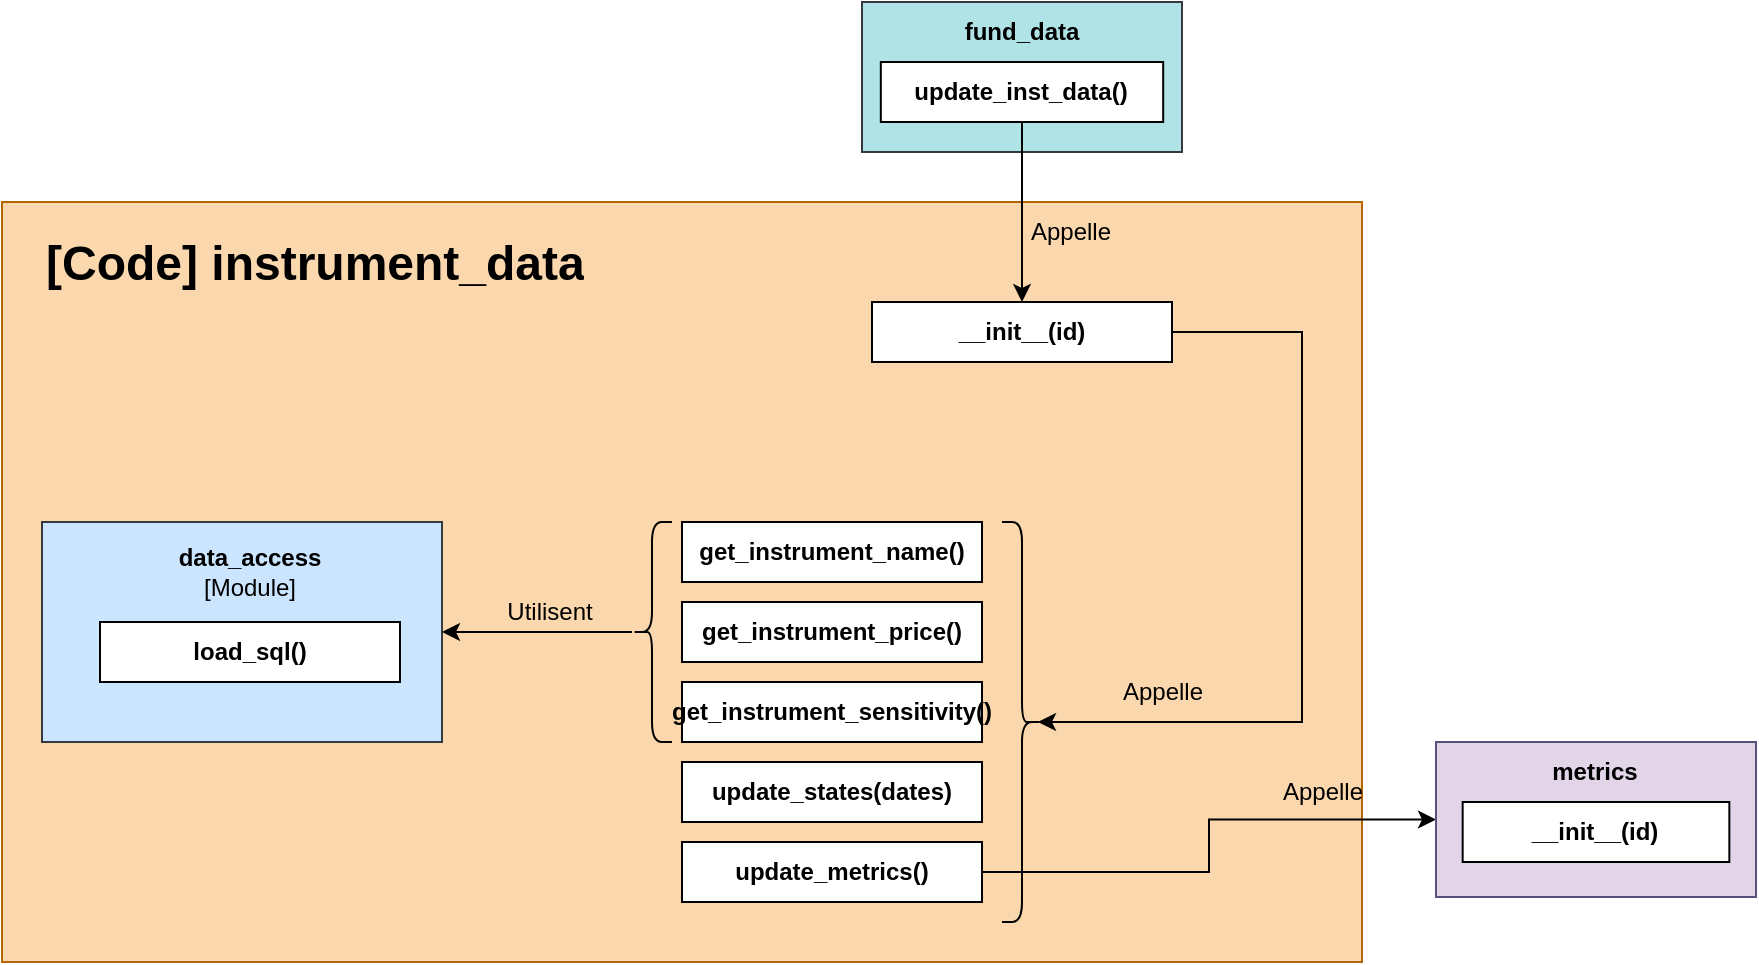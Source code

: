 <mxfile version="27.2.0">
  <diagram name="Page-1" id="Q03mOEjLCUK7g8BEIFQ6">
    <mxGraphModel dx="1418" dy="828" grid="1" gridSize="10" guides="1" tooltips="1" connect="1" arrows="1" fold="1" page="1" pageScale="1" pageWidth="827" pageHeight="1169" math="0" shadow="0">
      <root>
        <mxCell id="0" />
        <mxCell id="1" parent="0" />
        <mxCell id="dNTM_w17dcvoNcmzV2YH-1" value="&lt;div&gt;&lt;div&gt;&lt;div&gt;&lt;br&gt;&lt;/div&gt;&lt;/div&gt;&lt;/div&gt;" style="rounded=0;whiteSpace=wrap;html=1;fillColor=#fad7ac;strokeColor=#b46504;" parent="1" vertex="1">
          <mxGeometry x="110" y="340" width="680" height="380" as="geometry" />
        </mxCell>
        <mxCell id="dNTM_w17dcvoNcmzV2YH-4" value="" style="group" parent="1" vertex="1" connectable="0">
          <mxGeometry x="130" y="500" width="200" height="110" as="geometry" />
        </mxCell>
        <mxCell id="dNTM_w17dcvoNcmzV2YH-5" value="" style="rounded=0;whiteSpace=wrap;html=1;fillColor=#cce5ff;strokeColor=#36393d;" parent="dNTM_w17dcvoNcmzV2YH-4" vertex="1">
          <mxGeometry width="200" height="110" as="geometry" />
        </mxCell>
        <mxCell id="dNTM_w17dcvoNcmzV2YH-6" value="&lt;b&gt;load_sql()&lt;/b&gt;" style="rounded=0;whiteSpace=wrap;html=1;" parent="dNTM_w17dcvoNcmzV2YH-4" vertex="1">
          <mxGeometry x="29" y="50" width="150" height="30" as="geometry" />
        </mxCell>
        <mxCell id="dNTM_w17dcvoNcmzV2YH-7" value="&lt;b&gt;data_access&lt;/b&gt;&lt;div&gt;[Module]&lt;/div&gt;" style="text;html=1;align=center;verticalAlign=middle;whiteSpace=wrap;rounded=0;" parent="dNTM_w17dcvoNcmzV2YH-4" vertex="1">
          <mxGeometry x="74" y="10" width="60" height="30" as="geometry" />
        </mxCell>
        <mxCell id="dNTM_w17dcvoNcmzV2YH-8" value="&lt;b&gt;get_instrument_name()&lt;/b&gt;" style="rounded=0;whiteSpace=wrap;html=1;" parent="1" vertex="1">
          <mxGeometry x="450" y="500" width="150" height="30" as="geometry" />
        </mxCell>
        <mxCell id="dNTM_w17dcvoNcmzV2YH-9" value="&lt;b&gt;get_instrument_price()&lt;/b&gt;" style="rounded=0;whiteSpace=wrap;html=1;" parent="1" vertex="1">
          <mxGeometry x="450" y="540" width="150" height="30" as="geometry" />
        </mxCell>
        <mxCell id="dNTM_w17dcvoNcmzV2YH-10" value="&lt;b&gt;get_instrument_sensitivity()&lt;/b&gt;" style="rounded=0;whiteSpace=wrap;html=1;" parent="1" vertex="1">
          <mxGeometry x="450" y="580" width="150" height="30" as="geometry" />
        </mxCell>
        <mxCell id="dNTM_w17dcvoNcmzV2YH-12" style="edgeStyle=orthogonalEdgeStyle;rounded=0;orthogonalLoop=1;jettySize=auto;html=1;entryX=1;entryY=0.5;entryDx=0;entryDy=0;" parent="1" source="dNTM_w17dcvoNcmzV2YH-11" target="dNTM_w17dcvoNcmzV2YH-5" edge="1">
          <mxGeometry relative="1" as="geometry" />
        </mxCell>
        <mxCell id="dNTM_w17dcvoNcmzV2YH-11" value="" style="shape=curlyBracket;whiteSpace=wrap;html=1;rounded=1;labelPosition=left;verticalLabelPosition=middle;align=right;verticalAlign=middle;" parent="1" vertex="1">
          <mxGeometry x="425" y="500" width="20" height="110" as="geometry" />
        </mxCell>
        <mxCell id="dNTM_w17dcvoNcmzV2YH-13" value="Utilisent" style="text;html=1;align=center;verticalAlign=middle;whiteSpace=wrap;rounded=0;" parent="1" vertex="1">
          <mxGeometry x="354" y="530" width="60" height="30" as="geometry" />
        </mxCell>
        <mxCell id="dNTM_w17dcvoNcmzV2YH-14" value="&lt;h1 style=&quot;margin-top: 0px;&quot;&gt;&lt;span style=&quot;background-color: transparent; color: light-dark(rgb(0, 0, 0), rgb(255, 255, 255));&quot;&gt;[Code] instrument_data&lt;/span&gt;&lt;/h1&gt;" style="text;html=1;whiteSpace=wrap;overflow=hidden;rounded=0;" parent="1" vertex="1">
          <mxGeometry x="130" y="350" width="310" height="120" as="geometry" />
        </mxCell>
        <mxCell id="dNTM_w17dcvoNcmzV2YH-18" value="&lt;b&gt;update_states(dates)&lt;/b&gt;" style="rounded=0;whiteSpace=wrap;html=1;" parent="1" vertex="1">
          <mxGeometry x="450" y="620" width="150" height="30" as="geometry" />
        </mxCell>
        <mxCell id="dNTM_w17dcvoNcmzV2YH-38" style="edgeStyle=orthogonalEdgeStyle;rounded=0;orthogonalLoop=1;jettySize=auto;html=1;entryX=0;entryY=0.5;entryDx=0;entryDy=0;" parent="1" source="dNTM_w17dcvoNcmzV2YH-19" target="dNTM_w17dcvoNcmzV2YH-32" edge="1">
          <mxGeometry relative="1" as="geometry" />
        </mxCell>
        <mxCell id="dNTM_w17dcvoNcmzV2YH-19" value="&lt;b&gt;update_metrics()&lt;/b&gt;" style="rounded=0;whiteSpace=wrap;html=1;" parent="1" vertex="1">
          <mxGeometry x="450" y="660" width="150" height="30" as="geometry" />
        </mxCell>
        <mxCell id="dNTM_w17dcvoNcmzV2YH-20" value="" style="shape=curlyBracket;whiteSpace=wrap;html=1;rounded=1;labelPosition=left;verticalLabelPosition=middle;align=right;verticalAlign=middle;flipV=1;flipH=1;" parent="1" vertex="1">
          <mxGeometry x="610" y="500" width="20" height="200" as="geometry" />
        </mxCell>
        <mxCell id="dNTM_w17dcvoNcmzV2YH-23" style="edgeStyle=orthogonalEdgeStyle;rounded=0;orthogonalLoop=1;jettySize=auto;html=1;entryX=0.1;entryY=0.5;entryDx=0;entryDy=0;entryPerimeter=0;" parent="1" source="dNTM_w17dcvoNcmzV2YH-21" target="dNTM_w17dcvoNcmzV2YH-20" edge="1">
          <mxGeometry relative="1" as="geometry">
            <mxPoint x="880" y="610" as="targetPoint" />
            <Array as="points">
              <mxPoint x="760" y="405" />
              <mxPoint x="760" y="600" />
            </Array>
          </mxGeometry>
        </mxCell>
        <mxCell id="dNTM_w17dcvoNcmzV2YH-21" value="&lt;b&gt;__init__(id)&lt;/b&gt;" style="rounded=0;whiteSpace=wrap;html=1;" parent="1" vertex="1">
          <mxGeometry x="545" y="390" width="150" height="30" as="geometry" />
        </mxCell>
        <mxCell id="dNTM_w17dcvoNcmzV2YH-28" value="" style="group" parent="1" vertex="1" connectable="0">
          <mxGeometry x="540" y="240" width="160" height="75" as="geometry" />
        </mxCell>
        <mxCell id="dNTM_w17dcvoNcmzV2YH-25" value="&lt;div&gt;&lt;div&gt;&lt;div&gt;&lt;br&gt;&lt;/div&gt;&lt;/div&gt;&lt;/div&gt;" style="rounded=0;whiteSpace=wrap;html=1;fillColor=light-dark(#b0e3e6, #182e44);strokeColor=#36393d;" parent="dNTM_w17dcvoNcmzV2YH-28" vertex="1">
          <mxGeometry width="160" height="75" as="geometry" />
        </mxCell>
        <mxCell id="dNTM_w17dcvoNcmzV2YH-26" value="&lt;b&gt;update_inst_data()&lt;/b&gt;" style="rounded=0;whiteSpace=wrap;html=1;" parent="dNTM_w17dcvoNcmzV2YH-28" vertex="1">
          <mxGeometry x="9.412" y="30" width="141.176" height="30" as="geometry" />
        </mxCell>
        <mxCell id="dNTM_w17dcvoNcmzV2YH-27" value="&lt;b&gt;fund_data&lt;/b&gt;" style="text;html=1;align=center;verticalAlign=middle;whiteSpace=wrap;rounded=0;" parent="dNTM_w17dcvoNcmzV2YH-28" vertex="1">
          <mxGeometry x="51.765" width="56.471" height="30" as="geometry" />
        </mxCell>
        <mxCell id="dNTM_w17dcvoNcmzV2YH-29" style="edgeStyle=orthogonalEdgeStyle;rounded=0;orthogonalLoop=1;jettySize=auto;html=1;" parent="1" source="dNTM_w17dcvoNcmzV2YH-26" target="dNTM_w17dcvoNcmzV2YH-21" edge="1">
          <mxGeometry relative="1" as="geometry" />
        </mxCell>
        <mxCell id="dNTM_w17dcvoNcmzV2YH-30" value="Appelle" style="text;html=1;align=center;verticalAlign=middle;whiteSpace=wrap;rounded=0;" parent="1" vertex="1">
          <mxGeometry x="640" y="570" width="101" height="30" as="geometry" />
        </mxCell>
        <mxCell id="dNTM_w17dcvoNcmzV2YH-42" value="" style="group" parent="1" vertex="1" connectable="0">
          <mxGeometry x="827" y="610" width="160" height="77.5" as="geometry" />
        </mxCell>
        <mxCell id="dNTM_w17dcvoNcmzV2YH-41" value="" style="group;fillColor=#e1d5e7;strokeColor=#9673a6;" parent="dNTM_w17dcvoNcmzV2YH-42" vertex="1" connectable="0">
          <mxGeometry width="160" height="77.5" as="geometry" />
        </mxCell>
        <mxCell id="dNTM_w17dcvoNcmzV2YH-33" value="&lt;b&gt;metrics&lt;/b&gt;" style="text;html=1;align=center;verticalAlign=middle;whiteSpace=wrap;rounded=0;" parent="dNTM_w17dcvoNcmzV2YH-41" vertex="1">
          <mxGeometry x="53.333" width="53.333" height="30" as="geometry" />
        </mxCell>
        <mxCell id="dNTM_w17dcvoNcmzV2YH-32" value="" style="rounded=0;whiteSpace=wrap;html=1;fillColor=none;strokeColor=#56517e;gradientColor=none;" parent="dNTM_w17dcvoNcmzV2YH-41" vertex="1">
          <mxGeometry width="160" height="77.5" as="geometry" />
        </mxCell>
        <mxCell id="dNTM_w17dcvoNcmzV2YH-34" value="&lt;b&gt;__init__(id)&lt;/b&gt;" style="rounded=0;whiteSpace=wrap;html=1;" parent="dNTM_w17dcvoNcmzV2YH-42" vertex="1">
          <mxGeometry x="13.333" y="30" width="133.333" height="30" as="geometry" />
        </mxCell>
        <mxCell id="dNTM_w17dcvoNcmzV2YH-43" value="Appelle" style="text;html=1;align=center;verticalAlign=middle;whiteSpace=wrap;rounded=0;" parent="1" vertex="1">
          <mxGeometry x="720" y="620" width="101" height="30" as="geometry" />
        </mxCell>
        <mxCell id="dNTM_w17dcvoNcmzV2YH-44" value="Appelle" style="text;html=1;align=center;verticalAlign=middle;whiteSpace=wrap;rounded=0;" parent="1" vertex="1">
          <mxGeometry x="594" y="340" width="101" height="30" as="geometry" />
        </mxCell>
      </root>
    </mxGraphModel>
  </diagram>
</mxfile>
